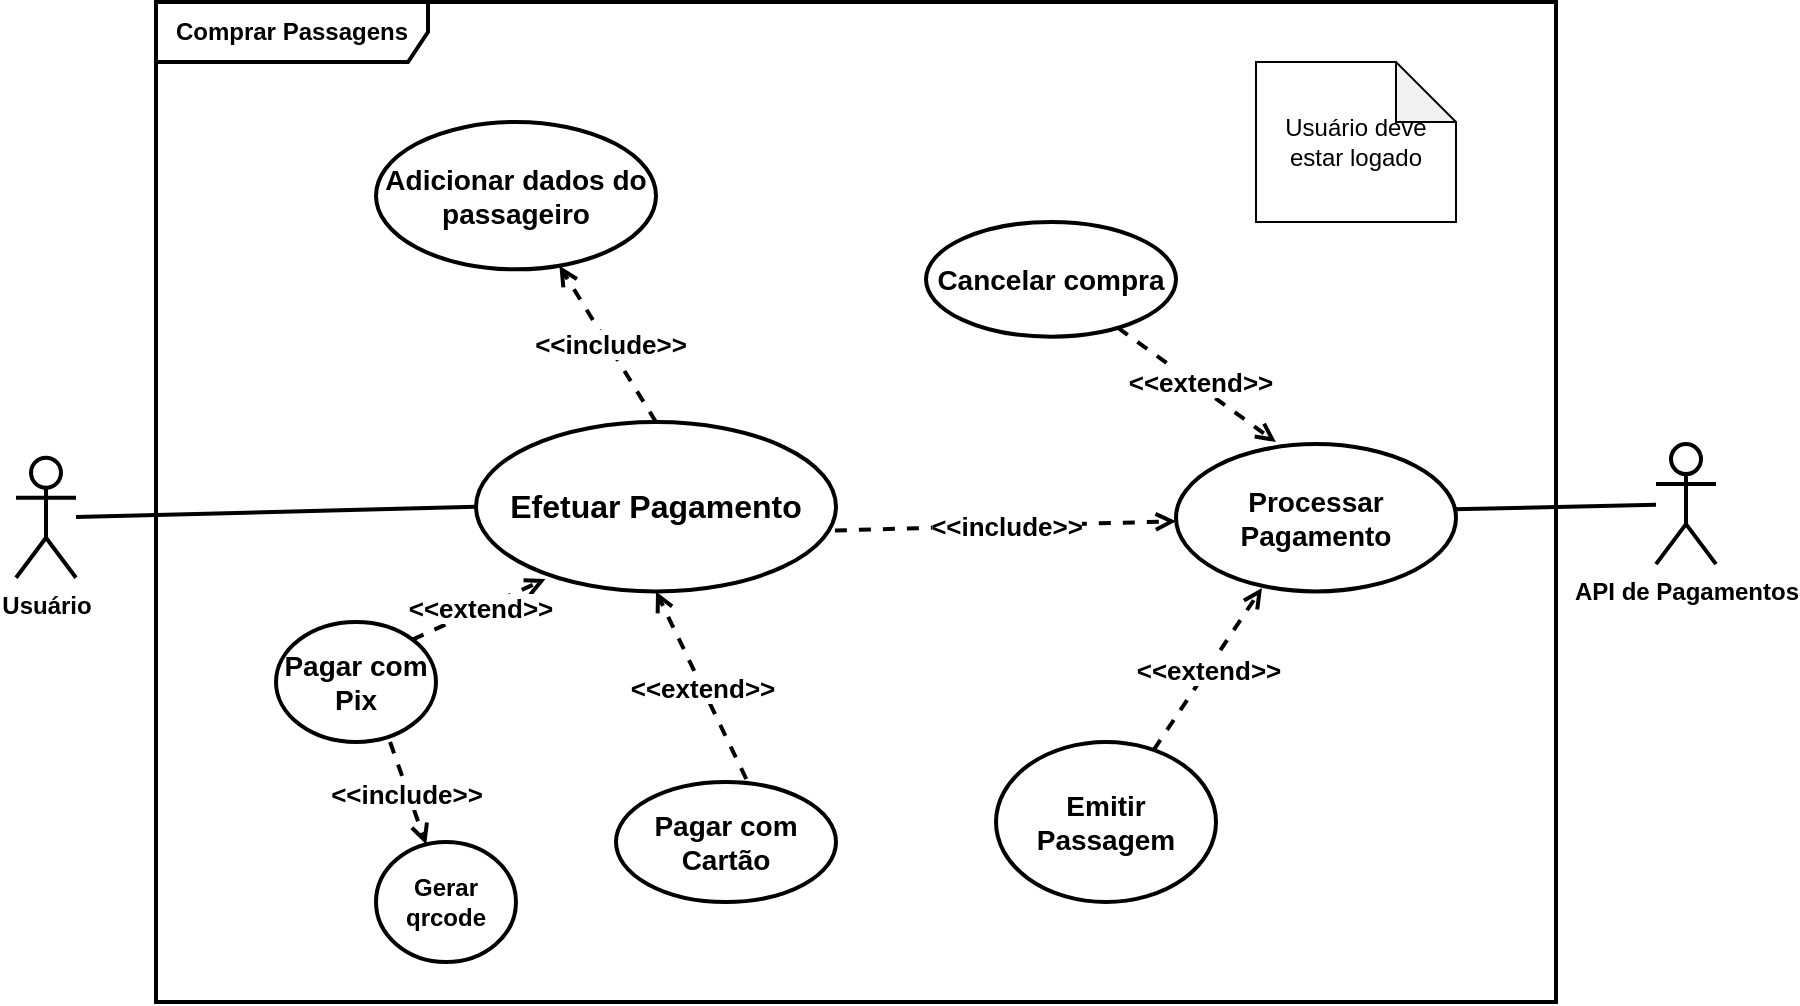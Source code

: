 <mxfile version="27.1.4">
  <diagram name="Página-1" id="T3RkfJsf87Fboiarx2ut">
    <mxGraphModel grid="1" page="1" gridSize="10" guides="1" tooltips="1" connect="1" arrows="1" fold="1" pageScale="1" pageWidth="1169" pageHeight="827" math="0" shadow="0">
      <root>
        <mxCell id="0" />
        <mxCell id="1" parent="0" />
        <mxCell id="ulH0g3H_cA99wyb7SrvT-35" style="rounded=0;orthogonalLoop=1;jettySize=auto;html=1;entryX=0;entryY=0.5;entryDx=0;entryDy=0;endArrow=none;startFill=0;strokeWidth=2;" edge="1" parent="1" source="dt3xD9oM9va3JETjDqA0-1" target="ulH0g3H_cA99wyb7SrvT-15">
          <mxGeometry relative="1" as="geometry" />
        </mxCell>
        <mxCell id="dt3xD9oM9va3JETjDqA0-1" value="&lt;b&gt;Usuário&lt;/b&gt;" style="shape=umlActor;verticalLabelPosition=bottom;verticalAlign=top;html=1;strokeWidth=2;" vertex="1" parent="1">
          <mxGeometry x="110" y="447.9" width="30" height="60" as="geometry" />
        </mxCell>
        <mxCell id="dt3xD9oM9va3JETjDqA0-2" value="Comprar Passagens" style="shape=umlFrame;whiteSpace=wrap;html=1;pointerEvents=0;width=136;height=30;strokeWidth=2;fontStyle=1" vertex="1" parent="1">
          <mxGeometry x="180" y="220" width="700" height="500" as="geometry" />
        </mxCell>
        <mxCell id="ulH0g3H_cA99wyb7SrvT-6" value="API de Pagamentos" style="shape=umlActor;verticalLabelPosition=bottom;verticalAlign=top;html=1;fontStyle=1;strokeWidth=2;" vertex="1" parent="1">
          <mxGeometry x="930" y="441.06" width="30" height="60" as="geometry" />
        </mxCell>
        <mxCell id="ulH0g3H_cA99wyb7SrvT-19" style="rounded=0;orthogonalLoop=1;jettySize=auto;html=1;exitX=0.5;exitY=0;exitDx=0;exitDy=0;dashed=1;endArrow=open;endFill=0;strokeWidth=2;" edge="1" parent="1" source="ulH0g3H_cA99wyb7SrvT-15" target="ulH0g3H_cA99wyb7SrvT-14">
          <mxGeometry relative="1" as="geometry">
            <mxPoint x="420.066" y="425.405" as="sourcePoint" />
            <mxPoint x="529.071" y="356.765" as="targetPoint" />
          </mxGeometry>
        </mxCell>
        <mxCell id="ulH0g3H_cA99wyb7SrvT-21" value="&lt;font style=&quot;font-size: 13px;&quot;&gt;&amp;lt;&amp;lt;include&amp;gt;&amp;gt;&lt;/font&gt;" style="edgeLabel;html=1;align=center;verticalAlign=middle;resizable=0;points=[];container=0;fontStyle=1" connectable="0" vertex="1" parent="ulH0g3H_cA99wyb7SrvT-19">
          <mxGeometry x="-0.011" y="-1" relative="1" as="geometry">
            <mxPoint as="offset" />
          </mxGeometry>
        </mxCell>
        <mxCell id="ulH0g3H_cA99wyb7SrvT-14" value="&lt;font style=&quot;font-size: 14px;&quot;&gt;Adicionar dados do passageiro&lt;/font&gt;" style="ellipse;whiteSpace=wrap;html=1;container=0;strokeWidth=2;fontStyle=1" vertex="1" parent="1">
          <mxGeometry x="290" y="280" width="140" height="73.68" as="geometry" />
        </mxCell>
        <mxCell id="ulH0g3H_cA99wyb7SrvT-42" style="rounded=0;orthogonalLoop=1;jettySize=auto;html=1;dashed=1;entryX=0.307;entryY=0.976;entryDx=0;entryDy=0;endArrow=open;endFill=0;strokeWidth=2;entryPerimeter=0;" edge="1" parent="1" source="ulH0g3H_cA99wyb7SrvT-17" target="ulH0g3H_cA99wyb7SrvT-28">
          <mxGeometry relative="1" as="geometry">
            <mxPoint x="523.562" y="598.623" as="sourcePoint" />
          </mxGeometry>
        </mxCell>
        <mxCell id="ulH0g3H_cA99wyb7SrvT-43" value="&lt;font style=&quot;font-size: 13px;&quot;&gt;&amp;lt;&amp;lt;extend&amp;gt;&amp;gt;&lt;/font&gt;" style="edgeLabel;html=1;align=center;verticalAlign=middle;resizable=0;points=[];container=0;fontStyle=1" connectable="0" vertex="1" parent="ulH0g3H_cA99wyb7SrvT-42">
          <mxGeometry x="-0.02" y="1" relative="1" as="geometry">
            <mxPoint x="1" as="offset" />
          </mxGeometry>
        </mxCell>
        <mxCell id="ulH0g3H_cA99wyb7SrvT-17" value="&lt;font style=&quot;font-size: 14px;&quot;&gt;Emitir Passagem&lt;/font&gt;" style="ellipse;whiteSpace=wrap;html=1;container=0;strokeWidth=2;fontStyle=1" vertex="1" parent="1">
          <mxGeometry x="600" y="590" width="110" height="80" as="geometry" />
        </mxCell>
        <mxCell id="ulH0g3H_cA99wyb7SrvT-28" value="&lt;font style=&quot;font-size: 14px;&quot;&gt;Processar Pagamento&lt;/font&gt;" style="ellipse;whiteSpace=wrap;html=1;container=0;strokeWidth=2;fontStyle=1" vertex="1" parent="1">
          <mxGeometry x="690" y="441.06" width="140" height="73.684" as="geometry" />
        </mxCell>
        <mxCell id="ulH0g3H_cA99wyb7SrvT-34" style="rounded=0;orthogonalLoop=1;jettySize=auto;html=1;entryX=0.993;entryY=0.442;entryDx=0;entryDy=0;entryPerimeter=0;endArrow=none;startFill=0;strokeWidth=2;" edge="1" parent="1" source="ulH0g3H_cA99wyb7SrvT-6" target="ulH0g3H_cA99wyb7SrvT-28">
          <mxGeometry relative="1" as="geometry" />
        </mxCell>
        <mxCell id="ulH0g3H_cA99wyb7SrvT-15" value="&lt;font style=&quot;font-size: 16px;&quot;&gt;Efetuar Pagamento&lt;/font&gt;" style="ellipse;whiteSpace=wrap;html=1;container=0;strokeWidth=2;fontStyle=1" vertex="1" parent="1">
          <mxGeometry x="340" y="430" width="180" height="84.73" as="geometry" />
        </mxCell>
        <mxCell id="ulH0g3H_cA99wyb7SrvT-26" style="edgeStyle=orthogonalEdgeStyle;rounded=0;orthogonalLoop=1;jettySize=auto;html=1;exitX=0.5;exitY=1;exitDx=0;exitDy=0;" edge="1" parent="1" source="ulH0g3H_cA99wyb7SrvT-15" target="ulH0g3H_cA99wyb7SrvT-15">
          <mxGeometry relative="1" as="geometry" />
        </mxCell>
        <mxCell id="r_3aXv1MTDF9AzbCDI2V-4" value="&lt;font style=&quot;font-size: 14px;&quot;&gt;Pagar com Pix&lt;/font&gt;" style="ellipse;whiteSpace=wrap;html=1;container=0;strokeWidth=2;fontStyle=1" vertex="1" parent="1">
          <mxGeometry x="240" y="530" width="80" height="60" as="geometry" />
        </mxCell>
        <mxCell id="r_3aXv1MTDF9AzbCDI2V-6" value="&lt;font style=&quot;font-size: 14px;&quot;&gt;Pagar com Cartão&lt;/font&gt;" style="ellipse;whiteSpace=wrap;html=1;container=0;strokeWidth=2;fontStyle=1" vertex="1" parent="1">
          <mxGeometry x="410" y="610" width="110" height="60" as="geometry" />
        </mxCell>
        <mxCell id="r_3aXv1MTDF9AzbCDI2V-13" value="&lt;font style=&quot;font-size: 13px;&quot;&gt;&amp;lt;&amp;lt;include&amp;gt;&amp;gt;&lt;/font&gt;" style="rounded=0;orthogonalLoop=1;jettySize=auto;html=1;dashed=1;exitX=0.997;exitY=0.64;exitDx=0;exitDy=0;exitPerimeter=0;endArrow=open;endFill=0;strokeWidth=2;fontStyle=1" edge="1" parent="1" source="ulH0g3H_cA99wyb7SrvT-15" target="ulH0g3H_cA99wyb7SrvT-28">
          <mxGeometry relative="1" as="geometry" />
        </mxCell>
        <mxCell id="vvXf4pxppu9mLRybO2vo-1" style="rounded=0;orthogonalLoop=1;jettySize=auto;html=1;dashed=1;entryX=0.5;entryY=1;entryDx=0;entryDy=0;exitX=0.592;exitY=-0.025;exitDx=0;exitDy=0;exitPerimeter=0;endArrow=open;endFill=0;strokeWidth=2;" edge="1" parent="1" source="r_3aXv1MTDF9AzbCDI2V-6" target="ulH0g3H_cA99wyb7SrvT-15">
          <mxGeometry relative="1" as="geometry">
            <mxPoint x="623" y="621" as="sourcePoint" />
            <mxPoint x="460" y="560" as="targetPoint" />
          </mxGeometry>
        </mxCell>
        <mxCell id="vvXf4pxppu9mLRybO2vo-2" value="&lt;font style=&quot;font-size: 13px;&quot;&gt;&amp;lt;&amp;lt;extend&amp;gt;&amp;gt;&lt;/font&gt;" style="edgeLabel;html=1;align=center;verticalAlign=middle;resizable=0;points=[];container=0;fontStyle=1" connectable="0" vertex="1" parent="vvXf4pxppu9mLRybO2vo-1">
          <mxGeometry x="-0.02" y="1" relative="1" as="geometry">
            <mxPoint x="1" as="offset" />
          </mxGeometry>
        </mxCell>
        <mxCell id="vvXf4pxppu9mLRybO2vo-3" style="rounded=0;orthogonalLoop=1;jettySize=auto;html=1;dashed=1;entryX=0.193;entryY=0.927;entryDx=0;entryDy=0;entryPerimeter=0;exitX=1;exitY=0;exitDx=0;exitDy=0;endArrow=open;endFill=0;strokeWidth=2;" edge="1" parent="1" source="r_3aXv1MTDF9AzbCDI2V-4" target="ulH0g3H_cA99wyb7SrvT-15">
          <mxGeometry relative="1" as="geometry">
            <mxPoint x="653" y="651" as="sourcePoint" />
            <mxPoint x="490" y="590" as="targetPoint" />
          </mxGeometry>
        </mxCell>
        <mxCell id="vvXf4pxppu9mLRybO2vo-4" value="&lt;font style=&quot;font-size: 13px;&quot;&gt;&amp;lt;&amp;lt;extend&amp;gt;&amp;gt;&lt;/font&gt;" style="edgeLabel;html=1;align=center;verticalAlign=middle;resizable=0;points=[];container=0;fontStyle=1" connectable="0" vertex="1" parent="vvXf4pxppu9mLRybO2vo-3">
          <mxGeometry x="-0.02" y="1" relative="1" as="geometry">
            <mxPoint x="1" as="offset" />
          </mxGeometry>
        </mxCell>
        <mxCell id="vvXf4pxppu9mLRybO2vo-5" value="&lt;font style=&quot;font-size: 14px;&quot;&gt;Cancelar compra&lt;/font&gt;" style="ellipse;whiteSpace=wrap;html=1;container=0;strokeWidth=2;fontStyle=1" vertex="1" parent="1">
          <mxGeometry x="565" y="330" width="125" height="57.37" as="geometry" />
        </mxCell>
        <mxCell id="vvXf4pxppu9mLRybO2vo-6" style="rounded=0;orthogonalLoop=1;jettySize=auto;html=1;dashed=1;entryX=0.357;entryY=-0.014;entryDx=0;entryDy=0;entryPerimeter=0;endArrow=open;endFill=0;strokeWidth=2;" edge="1" parent="1" source="vvXf4pxppu9mLRybO2vo-5" target="ulH0g3H_cA99wyb7SrvT-28">
          <mxGeometry relative="1" as="geometry">
            <mxPoint x="703" y="392" as="sourcePoint" />
            <mxPoint x="457" y="250" as="targetPoint" />
          </mxGeometry>
        </mxCell>
        <mxCell id="vvXf4pxppu9mLRybO2vo-7" value="&lt;font style=&quot;font-size: 13px;&quot;&gt;&amp;lt;&amp;lt;extend&amp;gt;&amp;gt;&lt;/font&gt;" style="edgeLabel;html=1;align=center;verticalAlign=middle;resizable=0;points=[];container=0;fontStyle=1" connectable="0" vertex="1" parent="vvXf4pxppu9mLRybO2vo-6">
          <mxGeometry x="-0.02" y="1" relative="1" as="geometry">
            <mxPoint x="1" as="offset" />
          </mxGeometry>
        </mxCell>
        <mxCell id="shJLO6jMUztBuS1swwu1-1" value="Usuário deve estar logado" style="shape=note;whiteSpace=wrap;html=1;backgroundOutline=1;darkOpacity=0.05;" vertex="1" parent="1">
          <mxGeometry x="730" y="250" width="100" height="80" as="geometry" />
        </mxCell>
        <mxCell id="qZ9LVoJY87vO7o0o3qVi-1" value="Gerar qrcode" style="ellipse;whiteSpace=wrap;html=1;container=0;strokeWidth=2;fontStyle=1" vertex="1" parent="1">
          <mxGeometry x="290" y="640" width="70" height="60" as="geometry" />
        </mxCell>
        <mxCell id="qZ9LVoJY87vO7o0o3qVi-2" style="rounded=0;orthogonalLoop=1;jettySize=auto;html=1;exitX=0.713;exitY=1;exitDx=0;exitDy=0;dashed=1;endArrow=open;endFill=0;strokeWidth=2;exitPerimeter=0;" edge="1" parent="1" source="r_3aXv1MTDF9AzbCDI2V-4" target="qZ9LVoJY87vO7o0o3qVi-1">
          <mxGeometry relative="1" as="geometry">
            <mxPoint x="438" y="448" as="sourcePoint" />
            <mxPoint x="390" y="370" as="targetPoint" />
          </mxGeometry>
        </mxCell>
        <mxCell id="qZ9LVoJY87vO7o0o3qVi-3" value="&lt;font style=&quot;font-size: 13px;&quot;&gt;&amp;lt;&amp;lt;include&amp;gt;&amp;gt;&lt;/font&gt;" style="edgeLabel;html=1;align=center;verticalAlign=middle;resizable=0;points=[];container=0;fontStyle=1" connectable="0" vertex="1" parent="qZ9LVoJY87vO7o0o3qVi-2">
          <mxGeometry x="-0.011" y="-1" relative="1" as="geometry">
            <mxPoint as="offset" />
          </mxGeometry>
        </mxCell>
      </root>
    </mxGraphModel>
  </diagram>
</mxfile>

